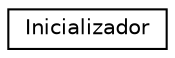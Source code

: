 digraph "Gráfico de Hierarquia de Classes"
{
 // LATEX_PDF_SIZE
  edge [fontname="Helvetica",fontsize="10",labelfontname="Helvetica",labelfontsize="10"];
  node [fontname="Helvetica",fontsize="10",shape=record];
  rankdir="LR";
  Node0 [label="Inicializador",height=0.2,width=0.4,color="black", fillcolor="white", style="filled",URL="$class_inicializador.html",tooltip="Classe contendo o inicializador de informações e do código."];
}
